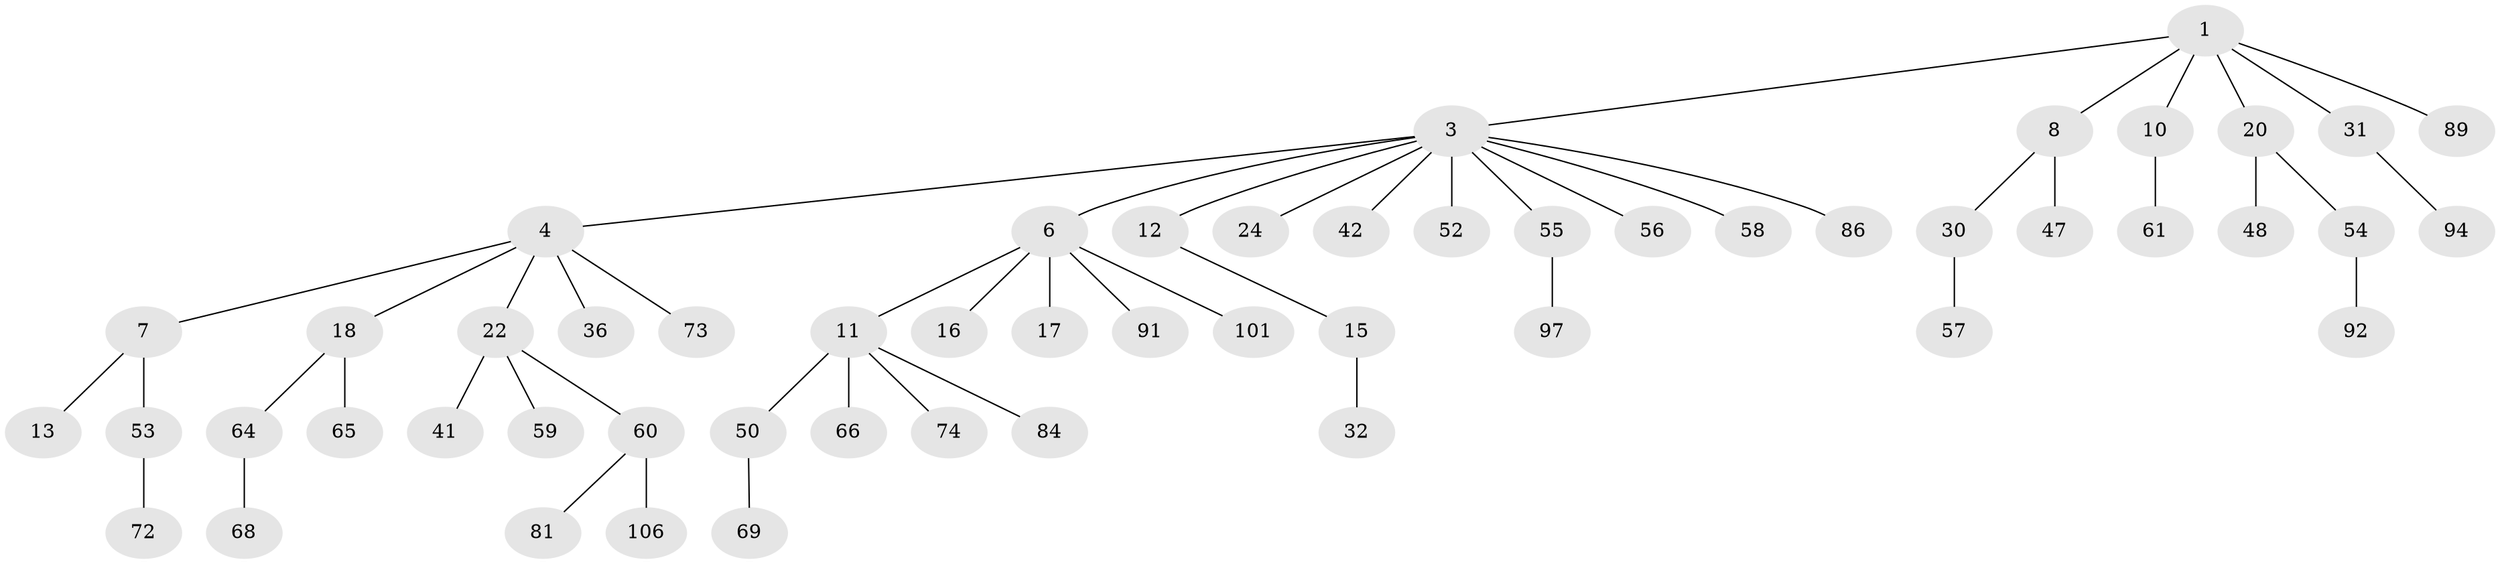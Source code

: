// original degree distribution, {4: 0.046296296296296294, 6: 0.046296296296296294, 3: 0.12962962962962962, 5: 0.027777777777777776, 1: 0.5092592592592593, 2: 0.24074074074074073}
// Generated by graph-tools (version 1.1) at 2025/15/03/09/25 04:15:39]
// undirected, 54 vertices, 53 edges
graph export_dot {
graph [start="1"]
  node [color=gray90,style=filled];
  1 [super="+2"];
  3 [super="+51+40+5"];
  4;
  6;
  7;
  8 [super="+45+14+107+23"];
  10 [super="+25+90+28"];
  11 [super="+43"];
  12 [super="+35"];
  13;
  15;
  16 [super="+67+77"];
  17;
  18 [super="+88+104+27+37"];
  20 [super="+26"];
  22 [super="+38+39"];
  24 [super="+44"];
  30 [super="+49+33"];
  31;
  32;
  36;
  41 [super="+95+63"];
  42;
  47;
  48;
  50;
  52;
  53;
  54;
  55;
  56;
  57;
  58 [super="+71"];
  59;
  60;
  61;
  64;
  65;
  66;
  68 [super="+79"];
  69;
  72;
  73;
  74 [super="+82"];
  81;
  84;
  86;
  89;
  91;
  92;
  94;
  97 [super="+99"];
  101;
  106;
  1 -- 3;
  1 -- 8;
  1 -- 10;
  1 -- 89;
  1 -- 20;
  1 -- 31;
  3 -- 4;
  3 -- 12;
  3 -- 86;
  3 -- 55;
  3 -- 52;
  3 -- 58;
  3 -- 6;
  3 -- 56;
  3 -- 24;
  3 -- 42;
  4 -- 7;
  4 -- 18;
  4 -- 22;
  4 -- 36;
  4 -- 73;
  6 -- 11;
  6 -- 16;
  6 -- 17;
  6 -- 91;
  6 -- 101;
  7 -- 13;
  7 -- 53;
  8 -- 47;
  8 -- 30;
  10 -- 61;
  11 -- 50;
  11 -- 66;
  11 -- 84;
  11 -- 74;
  12 -- 15;
  15 -- 32;
  18 -- 65;
  18 -- 64;
  20 -- 54;
  20 -- 48;
  22 -- 59;
  22 -- 60;
  22 -- 41;
  30 -- 57;
  31 -- 94;
  50 -- 69;
  53 -- 72;
  54 -- 92;
  55 -- 97;
  60 -- 81;
  60 -- 106;
  64 -- 68;
}
